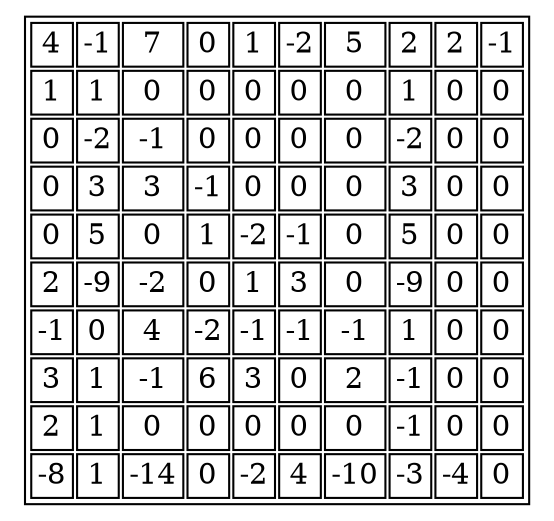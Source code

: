 digraph G { table [ shape = plaintext label=<<table>
<tr>
<td>4</td><td>-1</td><td>7</td><td>0</td><td>1</td><td>-2</td><td>5</td><td>2</td><td>2</td><td>-1</td></tr>
<tr>
<td>1</td><td>1</td><td>0</td><td>0</td><td>0</td><td>0</td><td>0</td><td>1</td><td>0</td><td>0</td></tr>
<tr>
<td>0</td><td>-2</td><td>-1</td><td>0</td><td>0</td><td>0</td><td>0</td><td>-2</td><td>0</td><td>0</td></tr>
<tr>
<td>0</td><td>3</td><td>3</td><td>-1</td><td>0</td><td>0</td><td>0</td><td>3</td><td>0</td><td>0</td></tr>
<tr>
<td>0</td><td>5</td><td>0</td><td>1</td><td>-2</td><td>-1</td><td>0</td><td>5</td><td>0</td><td>0</td></tr>
<tr>
<td>2</td><td>-9</td><td>-2</td><td>0</td><td>1</td><td>3</td><td>0</td><td>-9</td><td>0</td><td>0</td></tr>
<tr>
<td>-1</td><td>0</td><td>4</td><td>-2</td><td>-1</td><td>-1</td><td>-1</td><td>1</td><td>0</td><td>0</td></tr>
<tr>
<td>3</td><td>1</td><td>-1</td><td>6</td><td>3</td><td>0</td><td>2</td><td>-1</td><td>0</td><td>0</td></tr>
<tr>
<td>2</td><td>1</td><td>0</td><td>0</td><td>0</td><td>0</td><td>0</td><td>-1</td><td>0</td><td>0</td></tr>
<tr>
<td>-8</td><td>1</td><td>-14</td><td>0</td><td>-2</td><td>4</td><td>-10</td><td>-3</td><td>-4</td><td>0</td></tr>
</table>>];}
